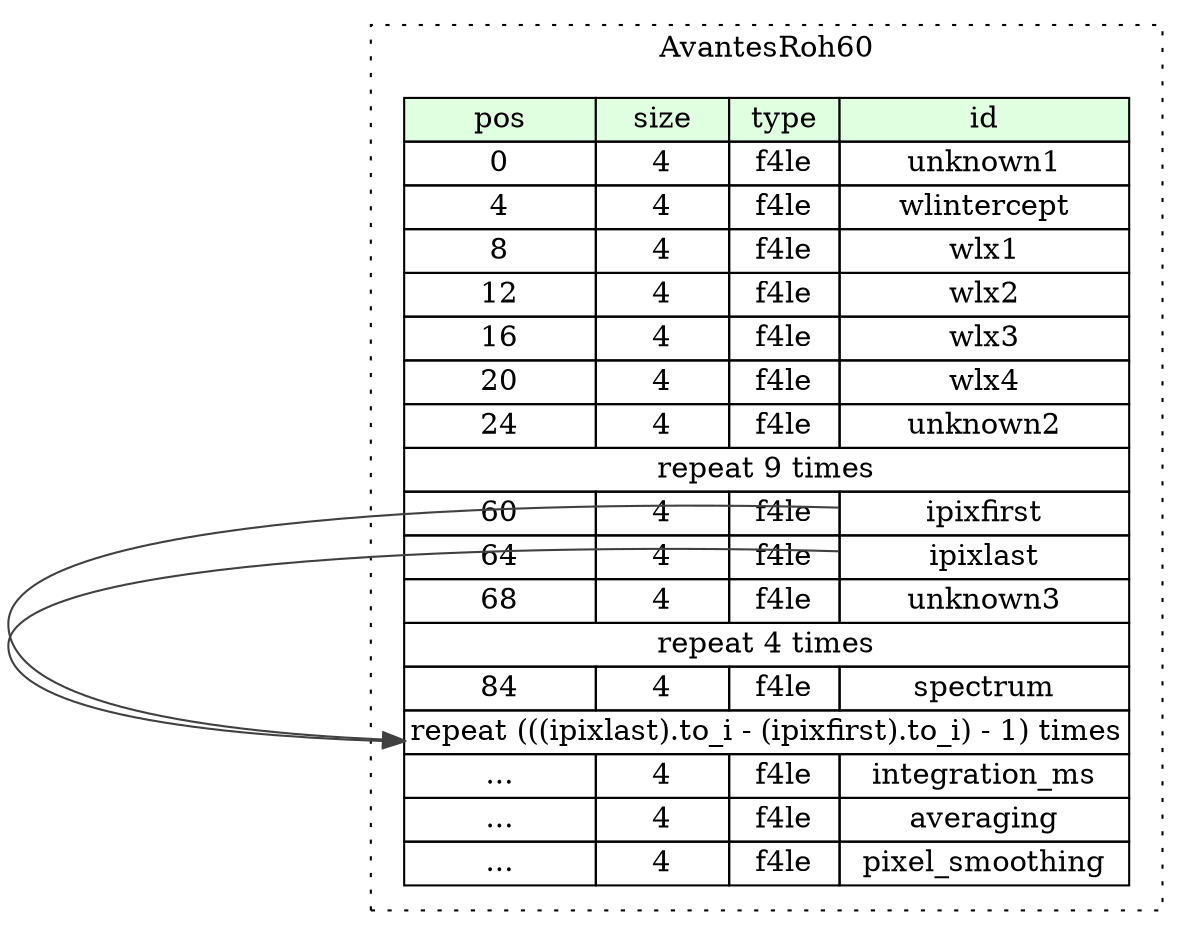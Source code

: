 digraph {
	rankdir=LR;
	node [shape=plaintext];
	subgraph cluster__avantes_roh60 {
		label="AvantesRoh60";
		graph[style=dotted];

		avantes_roh60__seq [label=<<TABLE BORDER="0" CELLBORDER="1" CELLSPACING="0">
			<TR><TD BGCOLOR="#E0FFE0">pos</TD><TD BGCOLOR="#E0FFE0">size</TD><TD BGCOLOR="#E0FFE0">type</TD><TD BGCOLOR="#E0FFE0">id</TD></TR>
			<TR><TD PORT="unknown1_pos">0</TD><TD PORT="unknown1_size">4</TD><TD>f4le</TD><TD PORT="unknown1_type">unknown1</TD></TR>
			<TR><TD PORT="wlintercept_pos">4</TD><TD PORT="wlintercept_size">4</TD><TD>f4le</TD><TD PORT="wlintercept_type">wlintercept</TD></TR>
			<TR><TD PORT="wlx1_pos">8</TD><TD PORT="wlx1_size">4</TD><TD>f4le</TD><TD PORT="wlx1_type">wlx1</TD></TR>
			<TR><TD PORT="wlx2_pos">12</TD><TD PORT="wlx2_size">4</TD><TD>f4le</TD><TD PORT="wlx2_type">wlx2</TD></TR>
			<TR><TD PORT="wlx3_pos">16</TD><TD PORT="wlx3_size">4</TD><TD>f4le</TD><TD PORT="wlx3_type">wlx3</TD></TR>
			<TR><TD PORT="wlx4_pos">20</TD><TD PORT="wlx4_size">4</TD><TD>f4le</TD><TD PORT="wlx4_type">wlx4</TD></TR>
			<TR><TD PORT="unknown2_pos">24</TD><TD PORT="unknown2_size">4</TD><TD>f4le</TD><TD PORT="unknown2_type">unknown2</TD></TR>
			<TR><TD COLSPAN="4" PORT="unknown2__repeat">repeat 9 times</TD></TR>
			<TR><TD PORT="ipixfirst_pos">60</TD><TD PORT="ipixfirst_size">4</TD><TD>f4le</TD><TD PORT="ipixfirst_type">ipixfirst</TD></TR>
			<TR><TD PORT="ipixlast_pos">64</TD><TD PORT="ipixlast_size">4</TD><TD>f4le</TD><TD PORT="ipixlast_type">ipixlast</TD></TR>
			<TR><TD PORT="unknown3_pos">68</TD><TD PORT="unknown3_size">4</TD><TD>f4le</TD><TD PORT="unknown3_type">unknown3</TD></TR>
			<TR><TD COLSPAN="4" PORT="unknown3__repeat">repeat 4 times</TD></TR>
			<TR><TD PORT="spectrum_pos">84</TD><TD PORT="spectrum_size">4</TD><TD>f4le</TD><TD PORT="spectrum_type">spectrum</TD></TR>
			<TR><TD COLSPAN="4" PORT="spectrum__repeat">repeat (((ipixlast).to_i - (ipixfirst).to_i) - 1) times</TD></TR>
			<TR><TD PORT="integration_ms_pos">...</TD><TD PORT="integration_ms_size">4</TD><TD>f4le</TD><TD PORT="integration_ms_type">integration_ms</TD></TR>
			<TR><TD PORT="averaging_pos">...</TD><TD PORT="averaging_size">4</TD><TD>f4le</TD><TD PORT="averaging_type">averaging</TD></TR>
			<TR><TD PORT="pixel_smoothing_pos">...</TD><TD PORT="pixel_smoothing_size">4</TD><TD>f4le</TD><TD PORT="pixel_smoothing_type">pixel_smoothing</TD></TR>
		</TABLE>>];
	}
	avantes_roh60__seq:ipixlast_type -> avantes_roh60__seq:spectrum__repeat [color="#404040"];
	avantes_roh60__seq:ipixfirst_type -> avantes_roh60__seq:spectrum__repeat [color="#404040"];
}
